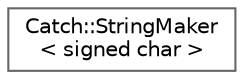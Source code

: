 digraph "Graphical Class Hierarchy"
{
 // LATEX_PDF_SIZE
  bgcolor="transparent";
  edge [fontname=Helvetica,fontsize=10,labelfontname=Helvetica,labelfontsize=10];
  node [fontname=Helvetica,fontsize=10,shape=box,height=0.2,width=0.4];
  rankdir="LR";
  Node0 [id="Node000000",label="Catch::StringMaker\l\< signed char \>",height=0.2,width=0.4,color="grey40", fillcolor="white", style="filled",URL="$struct_catch_1_1_string_maker_3_01signed_01char_01_4.html",tooltip=" "];
}
